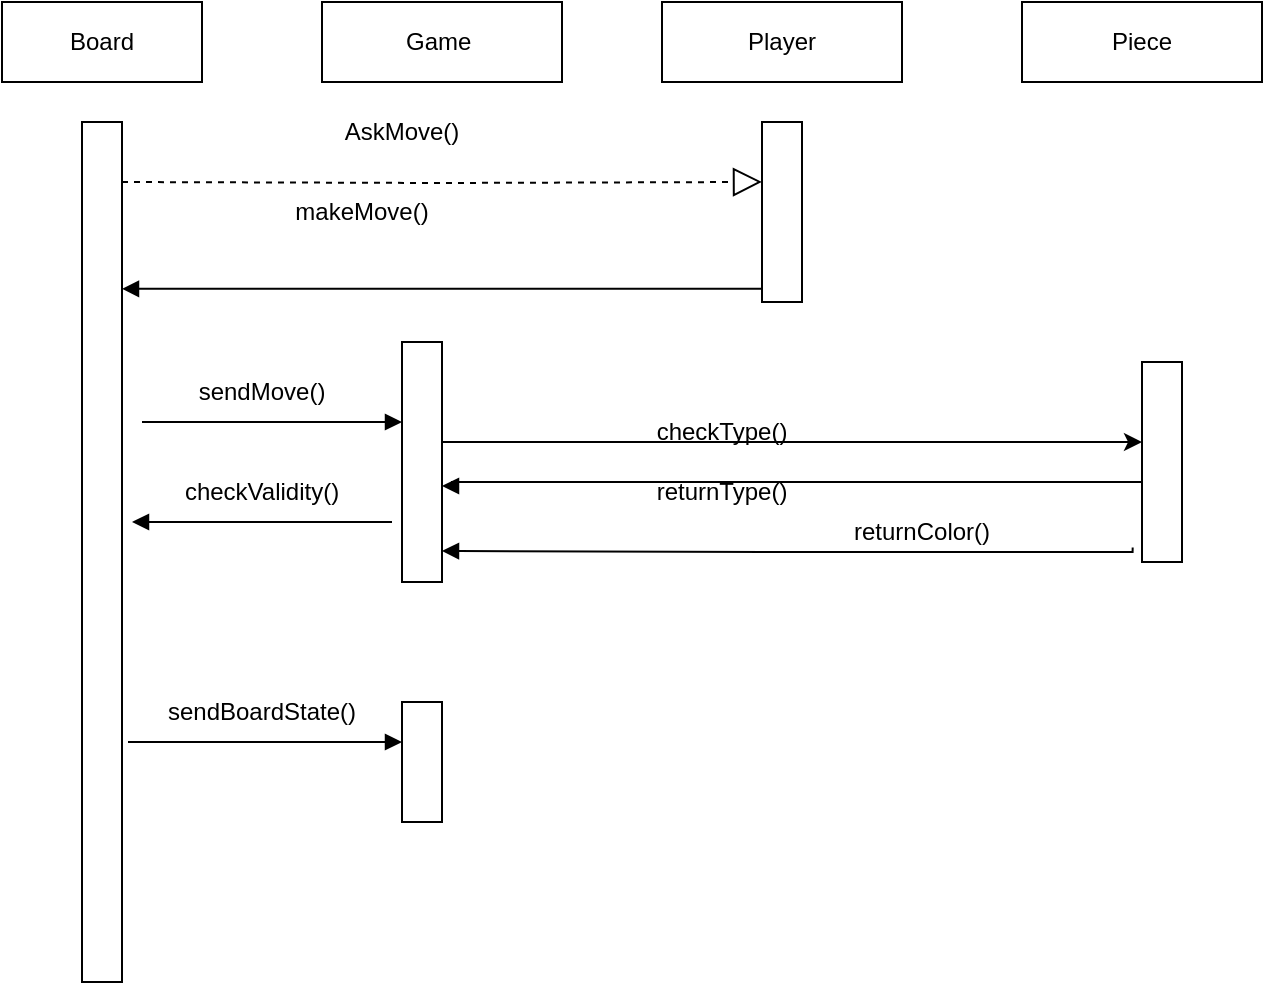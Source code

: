 <mxfile version="15.4.2" type="github">
  <diagram id="kgpKYQtTHZ0yAKxKKP6v" name="Page-1">
    <mxGraphModel dx="1022" dy="436" grid="1" gridSize="10" guides="1" tooltips="1" connect="1" arrows="1" fold="1" page="1" pageScale="1" pageWidth="850" pageHeight="1100" math="0" shadow="0">
      <root>
        <mxCell id="0" />
        <mxCell id="1" parent="0" />
        <UserObject label="Board" treeRoot="1" id="4JZDbxmFkKpoHTGJBn0r-3">
          <mxCell style="whiteSpace=wrap;html=1;align=center;treeFolding=1;treeMoving=1;newEdgeStyle={&quot;edgeStyle&quot;:&quot;elbowEdgeStyle&quot;,&quot;startArrow&quot;:&quot;none&quot;,&quot;endArrow&quot;:&quot;none&quot;};" vertex="1" parent="1">
            <mxGeometry x="70" y="30" width="100" height="40" as="geometry" />
          </mxCell>
        </UserObject>
        <UserObject label="Game&lt;span style=&quot;white-space: pre&quot;&gt;	&lt;/span&gt;" treeRoot="1" id="4JZDbxmFkKpoHTGJBn0r-4">
          <mxCell style="whiteSpace=wrap;html=1;align=center;treeFolding=1;treeMoving=1;newEdgeStyle={&quot;edgeStyle&quot;:&quot;elbowEdgeStyle&quot;,&quot;startArrow&quot;:&quot;none&quot;,&quot;endArrow&quot;:&quot;none&quot;};" vertex="1" parent="1">
            <mxGeometry x="230" y="30" width="120" height="40" as="geometry" />
          </mxCell>
        </UserObject>
        <UserObject label="Player" treeRoot="1" id="4JZDbxmFkKpoHTGJBn0r-5">
          <mxCell style="whiteSpace=wrap;html=1;align=center;treeFolding=1;treeMoving=1;newEdgeStyle={&quot;edgeStyle&quot;:&quot;elbowEdgeStyle&quot;,&quot;startArrow&quot;:&quot;none&quot;,&quot;endArrow&quot;:&quot;none&quot;};" vertex="1" parent="1">
            <mxGeometry x="400" y="30" width="120" height="40" as="geometry" />
          </mxCell>
        </UserObject>
        <UserObject label="Piece" treeRoot="1" id="4JZDbxmFkKpoHTGJBn0r-6">
          <mxCell style="whiteSpace=wrap;html=1;align=center;treeFolding=1;treeMoving=1;newEdgeStyle={&quot;edgeStyle&quot;:&quot;elbowEdgeStyle&quot;,&quot;startArrow&quot;:&quot;none&quot;,&quot;endArrow&quot;:&quot;none&quot;};" vertex="1" parent="1">
            <mxGeometry x="580" y="30" width="120" height="40" as="geometry" />
          </mxCell>
        </UserObject>
        <mxCell id="4JZDbxmFkKpoHTGJBn0r-7" value="" style="rounded=0;whiteSpace=wrap;html=1;" vertex="1" parent="1">
          <mxGeometry x="110" y="90" width="20" height="430" as="geometry" />
        </mxCell>
        <mxCell id="4JZDbxmFkKpoHTGJBn0r-8" value="" style="rounded=0;whiteSpace=wrap;html=1;" vertex="1" parent="1">
          <mxGeometry x="450" y="90" width="20" height="90" as="geometry" />
        </mxCell>
        <mxCell id="4JZDbxmFkKpoHTGJBn0r-11" value="AskMove()" style="text;html=1;strokeColor=none;fillColor=none;align=center;verticalAlign=middle;whiteSpace=wrap;rounded=0;" vertex="1" parent="1">
          <mxGeometry x="240" y="80" width="60" height="30" as="geometry" />
        </mxCell>
        <mxCell id="4JZDbxmFkKpoHTGJBn0r-48" style="edgeStyle=orthogonalEdgeStyle;rounded=0;orthogonalLoop=1;jettySize=auto;html=1;" edge="1" parent="1" source="4JZDbxmFkKpoHTGJBn0r-23" target="4JZDbxmFkKpoHTGJBn0r-49">
          <mxGeometry relative="1" as="geometry">
            <mxPoint x="640" y="240" as="targetPoint" />
            <Array as="points">
              <mxPoint x="380" y="250" />
              <mxPoint x="380" y="250" />
            </Array>
          </mxGeometry>
        </mxCell>
        <mxCell id="4JZDbxmFkKpoHTGJBn0r-23" value="" style="verticalLabelPosition=bottom;verticalAlign=top;html=1;shape=mxgraph.basic.rect;fillColor2=none;strokeWidth=1;size=20;indent=5;" vertex="1" parent="1">
          <mxGeometry x="270" y="200" width="20" height="120" as="geometry" />
        </mxCell>
        <mxCell id="4JZDbxmFkKpoHTGJBn0r-26" value="" style="html=1;verticalAlign=bottom;labelBackgroundColor=none;endArrow=block;endFill=1;rounded=0;edgeStyle=orthogonalEdgeStyle;" edge="1" parent="1">
          <mxGeometry width="160" relative="1" as="geometry">
            <mxPoint x="140" y="240" as="sourcePoint" />
            <mxPoint x="270" y="240" as="targetPoint" />
          </mxGeometry>
        </mxCell>
        <mxCell id="4JZDbxmFkKpoHTGJBn0r-27" value="sendMove()" style="text;html=1;strokeColor=none;fillColor=none;align=center;verticalAlign=middle;whiteSpace=wrap;rounded=0;" vertex="1" parent="1">
          <mxGeometry x="170" y="210" width="60" height="30" as="geometry" />
        </mxCell>
        <mxCell id="4JZDbxmFkKpoHTGJBn0r-29" value="" style="rounded=0;whiteSpace=wrap;html=1;" vertex="1" parent="1">
          <mxGeometry x="270" y="380" width="20" height="60" as="geometry" />
        </mxCell>
        <mxCell id="4JZDbxmFkKpoHTGJBn0r-32" value="sendBoardState()" style="text;html=1;strokeColor=none;fillColor=none;align=center;verticalAlign=middle;whiteSpace=wrap;rounded=0;" vertex="1" parent="1">
          <mxGeometry x="170" y="370" width="60" height="30" as="geometry" />
        </mxCell>
        <mxCell id="4JZDbxmFkKpoHTGJBn0r-33" value="" style="endArrow=block;dashed=1;endFill=0;endSize=12;html=1;rounded=0;edgeStyle=orthogonalEdgeStyle;entryX=0;entryY=0.333;entryDx=0;entryDy=0;entryPerimeter=0;" edge="1" parent="1" target="4JZDbxmFkKpoHTGJBn0r-8">
          <mxGeometry width="160" relative="1" as="geometry">
            <mxPoint x="130" y="120" as="sourcePoint" />
            <mxPoint x="320" y="120" as="targetPoint" />
            <Array as="points" />
          </mxGeometry>
        </mxCell>
        <mxCell id="4JZDbxmFkKpoHTGJBn0r-37" value="" style="html=1;verticalAlign=bottom;labelBackgroundColor=none;endArrow=block;endFill=1;rounded=0;edgeStyle=orthogonalEdgeStyle;" edge="1" parent="1">
          <mxGeometry width="160" relative="1" as="geometry">
            <mxPoint x="133" y="400" as="sourcePoint" />
            <mxPoint x="270" y="400" as="targetPoint" />
            <Array as="points">
              <mxPoint x="133" y="400" />
            </Array>
          </mxGeometry>
        </mxCell>
        <mxCell id="4JZDbxmFkKpoHTGJBn0r-41" value="" style="html=1;verticalAlign=bottom;labelBackgroundColor=none;endArrow=block;endFill=1;rounded=0;edgeStyle=orthogonalEdgeStyle;entryX=1;entryY=0.194;entryDx=0;entryDy=0;entryPerimeter=0;" edge="1" parent="1" target="4JZDbxmFkKpoHTGJBn0r-7">
          <mxGeometry width="160" relative="1" as="geometry">
            <mxPoint x="450" y="150" as="sourcePoint" />
            <mxPoint x="240" y="150" as="targetPoint" />
            <Array as="points">
              <mxPoint x="450" y="173" />
            </Array>
          </mxGeometry>
        </mxCell>
        <mxCell id="4JZDbxmFkKpoHTGJBn0r-42" value="makeMove()" style="text;html=1;strokeColor=none;fillColor=none;align=center;verticalAlign=middle;whiteSpace=wrap;rounded=0;" vertex="1" parent="1">
          <mxGeometry x="220" y="120" width="60" height="30" as="geometry" />
        </mxCell>
        <mxCell id="4JZDbxmFkKpoHTGJBn0r-44" value="checkValidity()" style="text;html=1;strokeColor=none;fillColor=none;align=center;verticalAlign=middle;whiteSpace=wrap;rounded=0;" vertex="1" parent="1">
          <mxGeometry x="170" y="260" width="60" height="30" as="geometry" />
        </mxCell>
        <mxCell id="4JZDbxmFkKpoHTGJBn0r-49" value="" style="rounded=0;whiteSpace=wrap;html=1;" vertex="1" parent="1">
          <mxGeometry x="640" y="210" width="20" height="100" as="geometry" />
        </mxCell>
        <mxCell id="4JZDbxmFkKpoHTGJBn0r-50" value="checkType()" style="text;html=1;strokeColor=none;fillColor=none;align=center;verticalAlign=middle;whiteSpace=wrap;rounded=0;" vertex="1" parent="1">
          <mxGeometry x="400" y="230" width="60" height="30" as="geometry" />
        </mxCell>
        <mxCell id="4JZDbxmFkKpoHTGJBn0r-51" value="" style="html=1;verticalAlign=bottom;labelBackgroundColor=none;endArrow=block;endFill=1;rounded=0;edgeStyle=orthogonalEdgeStyle;" edge="1" parent="1">
          <mxGeometry width="160" relative="1" as="geometry">
            <mxPoint x="265" y="290" as="sourcePoint" />
            <mxPoint x="135" y="290" as="targetPoint" />
          </mxGeometry>
        </mxCell>
        <mxCell id="4JZDbxmFkKpoHTGJBn0r-52" value="" style="html=1;verticalAlign=bottom;labelBackgroundColor=none;endArrow=block;endFill=1;rounded=0;edgeStyle=orthogonalEdgeStyle;entryX=1;entryY=0.6;entryDx=0;entryDy=0;entryPerimeter=0;" edge="1" parent="1" target="4JZDbxmFkKpoHTGJBn0r-23">
          <mxGeometry width="160" relative="1" as="geometry">
            <mxPoint x="640" y="259" as="sourcePoint" />
            <mxPoint x="510" y="259" as="targetPoint" />
            <Array as="points">
              <mxPoint x="640" y="270" />
              <mxPoint x="295" y="270" />
              <mxPoint x="295" y="272" />
            </Array>
          </mxGeometry>
        </mxCell>
        <mxCell id="4JZDbxmFkKpoHTGJBn0r-53" value="returnType()" style="text;html=1;strokeColor=none;fillColor=none;align=center;verticalAlign=middle;whiteSpace=wrap;rounded=0;" vertex="1" parent="1">
          <mxGeometry x="400" y="260" width="60" height="30" as="geometry" />
        </mxCell>
        <mxCell id="4JZDbxmFkKpoHTGJBn0r-54" value="" style="html=1;verticalAlign=bottom;labelBackgroundColor=none;endArrow=block;endFill=1;rounded=0;edgeStyle=orthogonalEdgeStyle;exitX=-0.233;exitY=0.927;exitDx=0;exitDy=0;exitPerimeter=0;" edge="1" parent="1" source="4JZDbxmFkKpoHTGJBn0r-49">
          <mxGeometry width="160" relative="1" as="geometry">
            <mxPoint x="540" y="304.5" as="sourcePoint" />
            <mxPoint x="290" y="304.5" as="targetPoint" />
            <Array as="points">
              <mxPoint x="635" y="305" />
              <mxPoint x="465" y="305" />
            </Array>
          </mxGeometry>
        </mxCell>
        <mxCell id="4JZDbxmFkKpoHTGJBn0r-56" value="returnColor()" style="text;html=1;strokeColor=none;fillColor=none;align=center;verticalAlign=middle;whiteSpace=wrap;rounded=0;" vertex="1" parent="1">
          <mxGeometry x="500" y="280" width="60" height="30" as="geometry" />
        </mxCell>
      </root>
    </mxGraphModel>
  </diagram>
</mxfile>
